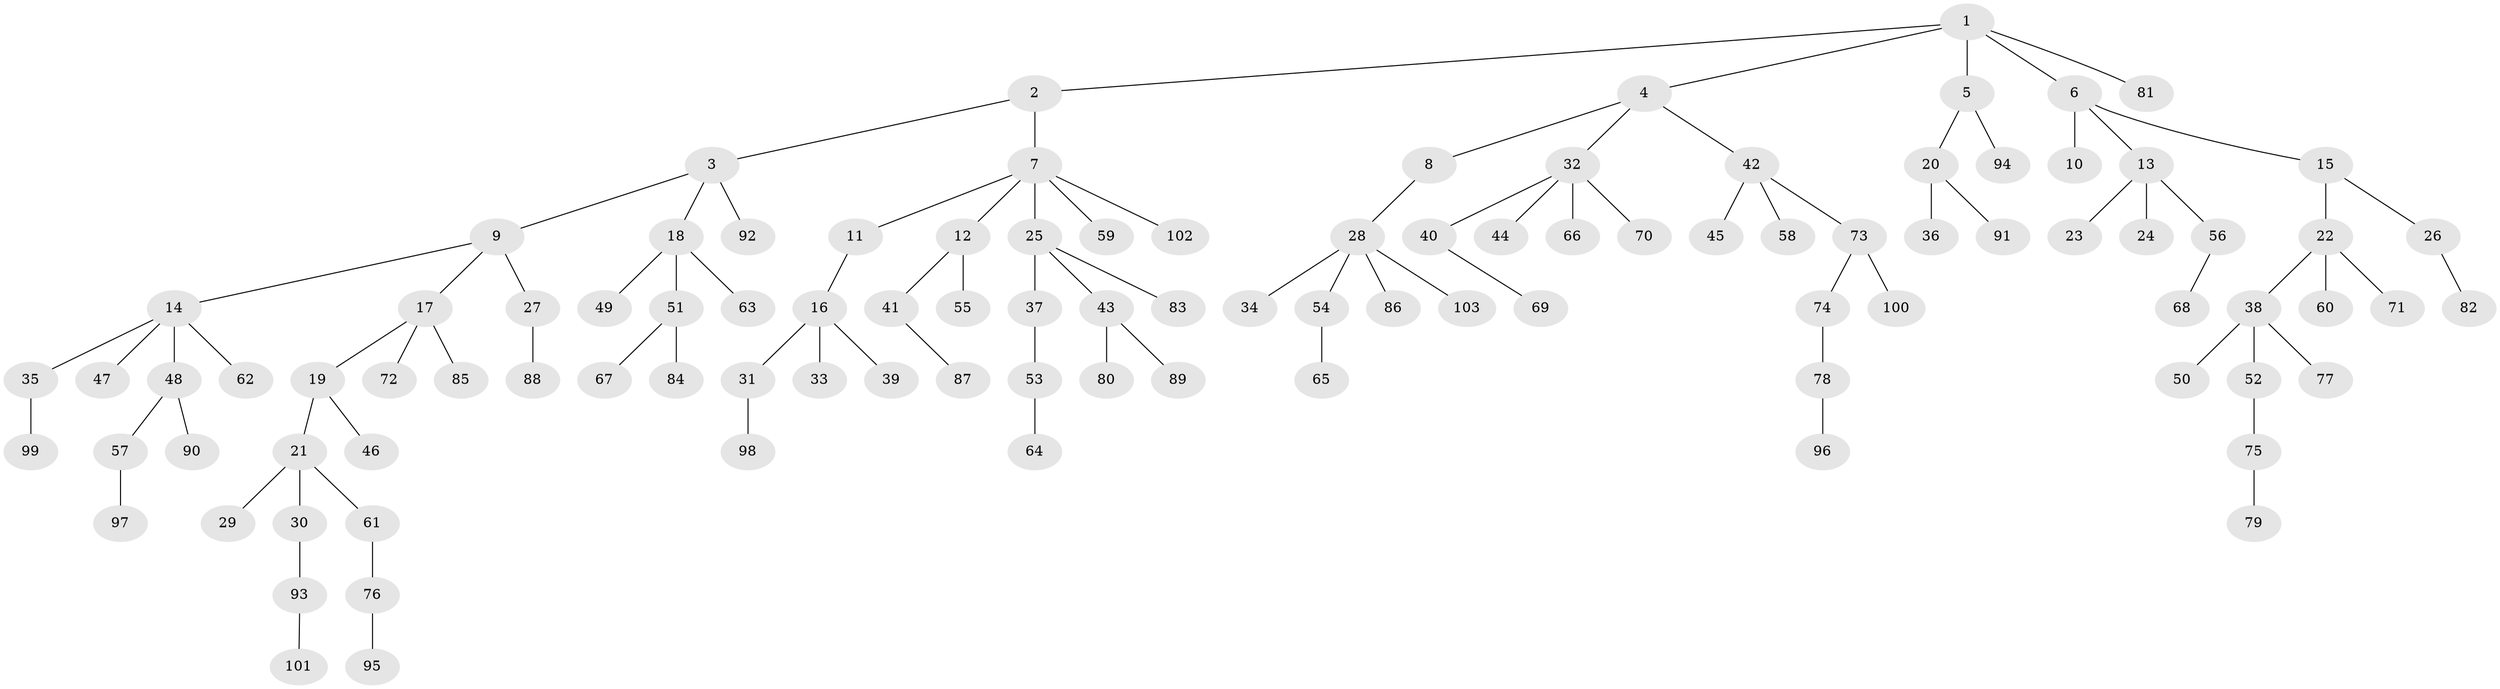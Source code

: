 // coarse degree distribution, {6: 0.04878048780487805, 7: 0.04878048780487805, 4: 0.0975609756097561, 1: 0.6829268292682927, 2: 0.12195121951219512}
// Generated by graph-tools (version 1.1) at 2025/19/03/04/25 18:19:12]
// undirected, 103 vertices, 102 edges
graph export_dot {
graph [start="1"]
  node [color=gray90,style=filled];
  1;
  2;
  3;
  4;
  5;
  6;
  7;
  8;
  9;
  10;
  11;
  12;
  13;
  14;
  15;
  16;
  17;
  18;
  19;
  20;
  21;
  22;
  23;
  24;
  25;
  26;
  27;
  28;
  29;
  30;
  31;
  32;
  33;
  34;
  35;
  36;
  37;
  38;
  39;
  40;
  41;
  42;
  43;
  44;
  45;
  46;
  47;
  48;
  49;
  50;
  51;
  52;
  53;
  54;
  55;
  56;
  57;
  58;
  59;
  60;
  61;
  62;
  63;
  64;
  65;
  66;
  67;
  68;
  69;
  70;
  71;
  72;
  73;
  74;
  75;
  76;
  77;
  78;
  79;
  80;
  81;
  82;
  83;
  84;
  85;
  86;
  87;
  88;
  89;
  90;
  91;
  92;
  93;
  94;
  95;
  96;
  97;
  98;
  99;
  100;
  101;
  102;
  103;
  1 -- 2;
  1 -- 4;
  1 -- 5;
  1 -- 6;
  1 -- 81;
  2 -- 3;
  2 -- 7;
  3 -- 9;
  3 -- 18;
  3 -- 92;
  4 -- 8;
  4 -- 32;
  4 -- 42;
  5 -- 20;
  5 -- 94;
  6 -- 10;
  6 -- 13;
  6 -- 15;
  7 -- 11;
  7 -- 12;
  7 -- 25;
  7 -- 59;
  7 -- 102;
  8 -- 28;
  9 -- 14;
  9 -- 17;
  9 -- 27;
  11 -- 16;
  12 -- 41;
  12 -- 55;
  13 -- 23;
  13 -- 24;
  13 -- 56;
  14 -- 35;
  14 -- 47;
  14 -- 48;
  14 -- 62;
  15 -- 22;
  15 -- 26;
  16 -- 31;
  16 -- 33;
  16 -- 39;
  17 -- 19;
  17 -- 72;
  17 -- 85;
  18 -- 49;
  18 -- 51;
  18 -- 63;
  19 -- 21;
  19 -- 46;
  20 -- 36;
  20 -- 91;
  21 -- 29;
  21 -- 30;
  21 -- 61;
  22 -- 38;
  22 -- 60;
  22 -- 71;
  25 -- 37;
  25 -- 43;
  25 -- 83;
  26 -- 82;
  27 -- 88;
  28 -- 34;
  28 -- 54;
  28 -- 86;
  28 -- 103;
  30 -- 93;
  31 -- 98;
  32 -- 40;
  32 -- 44;
  32 -- 66;
  32 -- 70;
  35 -- 99;
  37 -- 53;
  38 -- 50;
  38 -- 52;
  38 -- 77;
  40 -- 69;
  41 -- 87;
  42 -- 45;
  42 -- 58;
  42 -- 73;
  43 -- 80;
  43 -- 89;
  48 -- 57;
  48 -- 90;
  51 -- 67;
  51 -- 84;
  52 -- 75;
  53 -- 64;
  54 -- 65;
  56 -- 68;
  57 -- 97;
  61 -- 76;
  73 -- 74;
  73 -- 100;
  74 -- 78;
  75 -- 79;
  76 -- 95;
  78 -- 96;
  93 -- 101;
}
